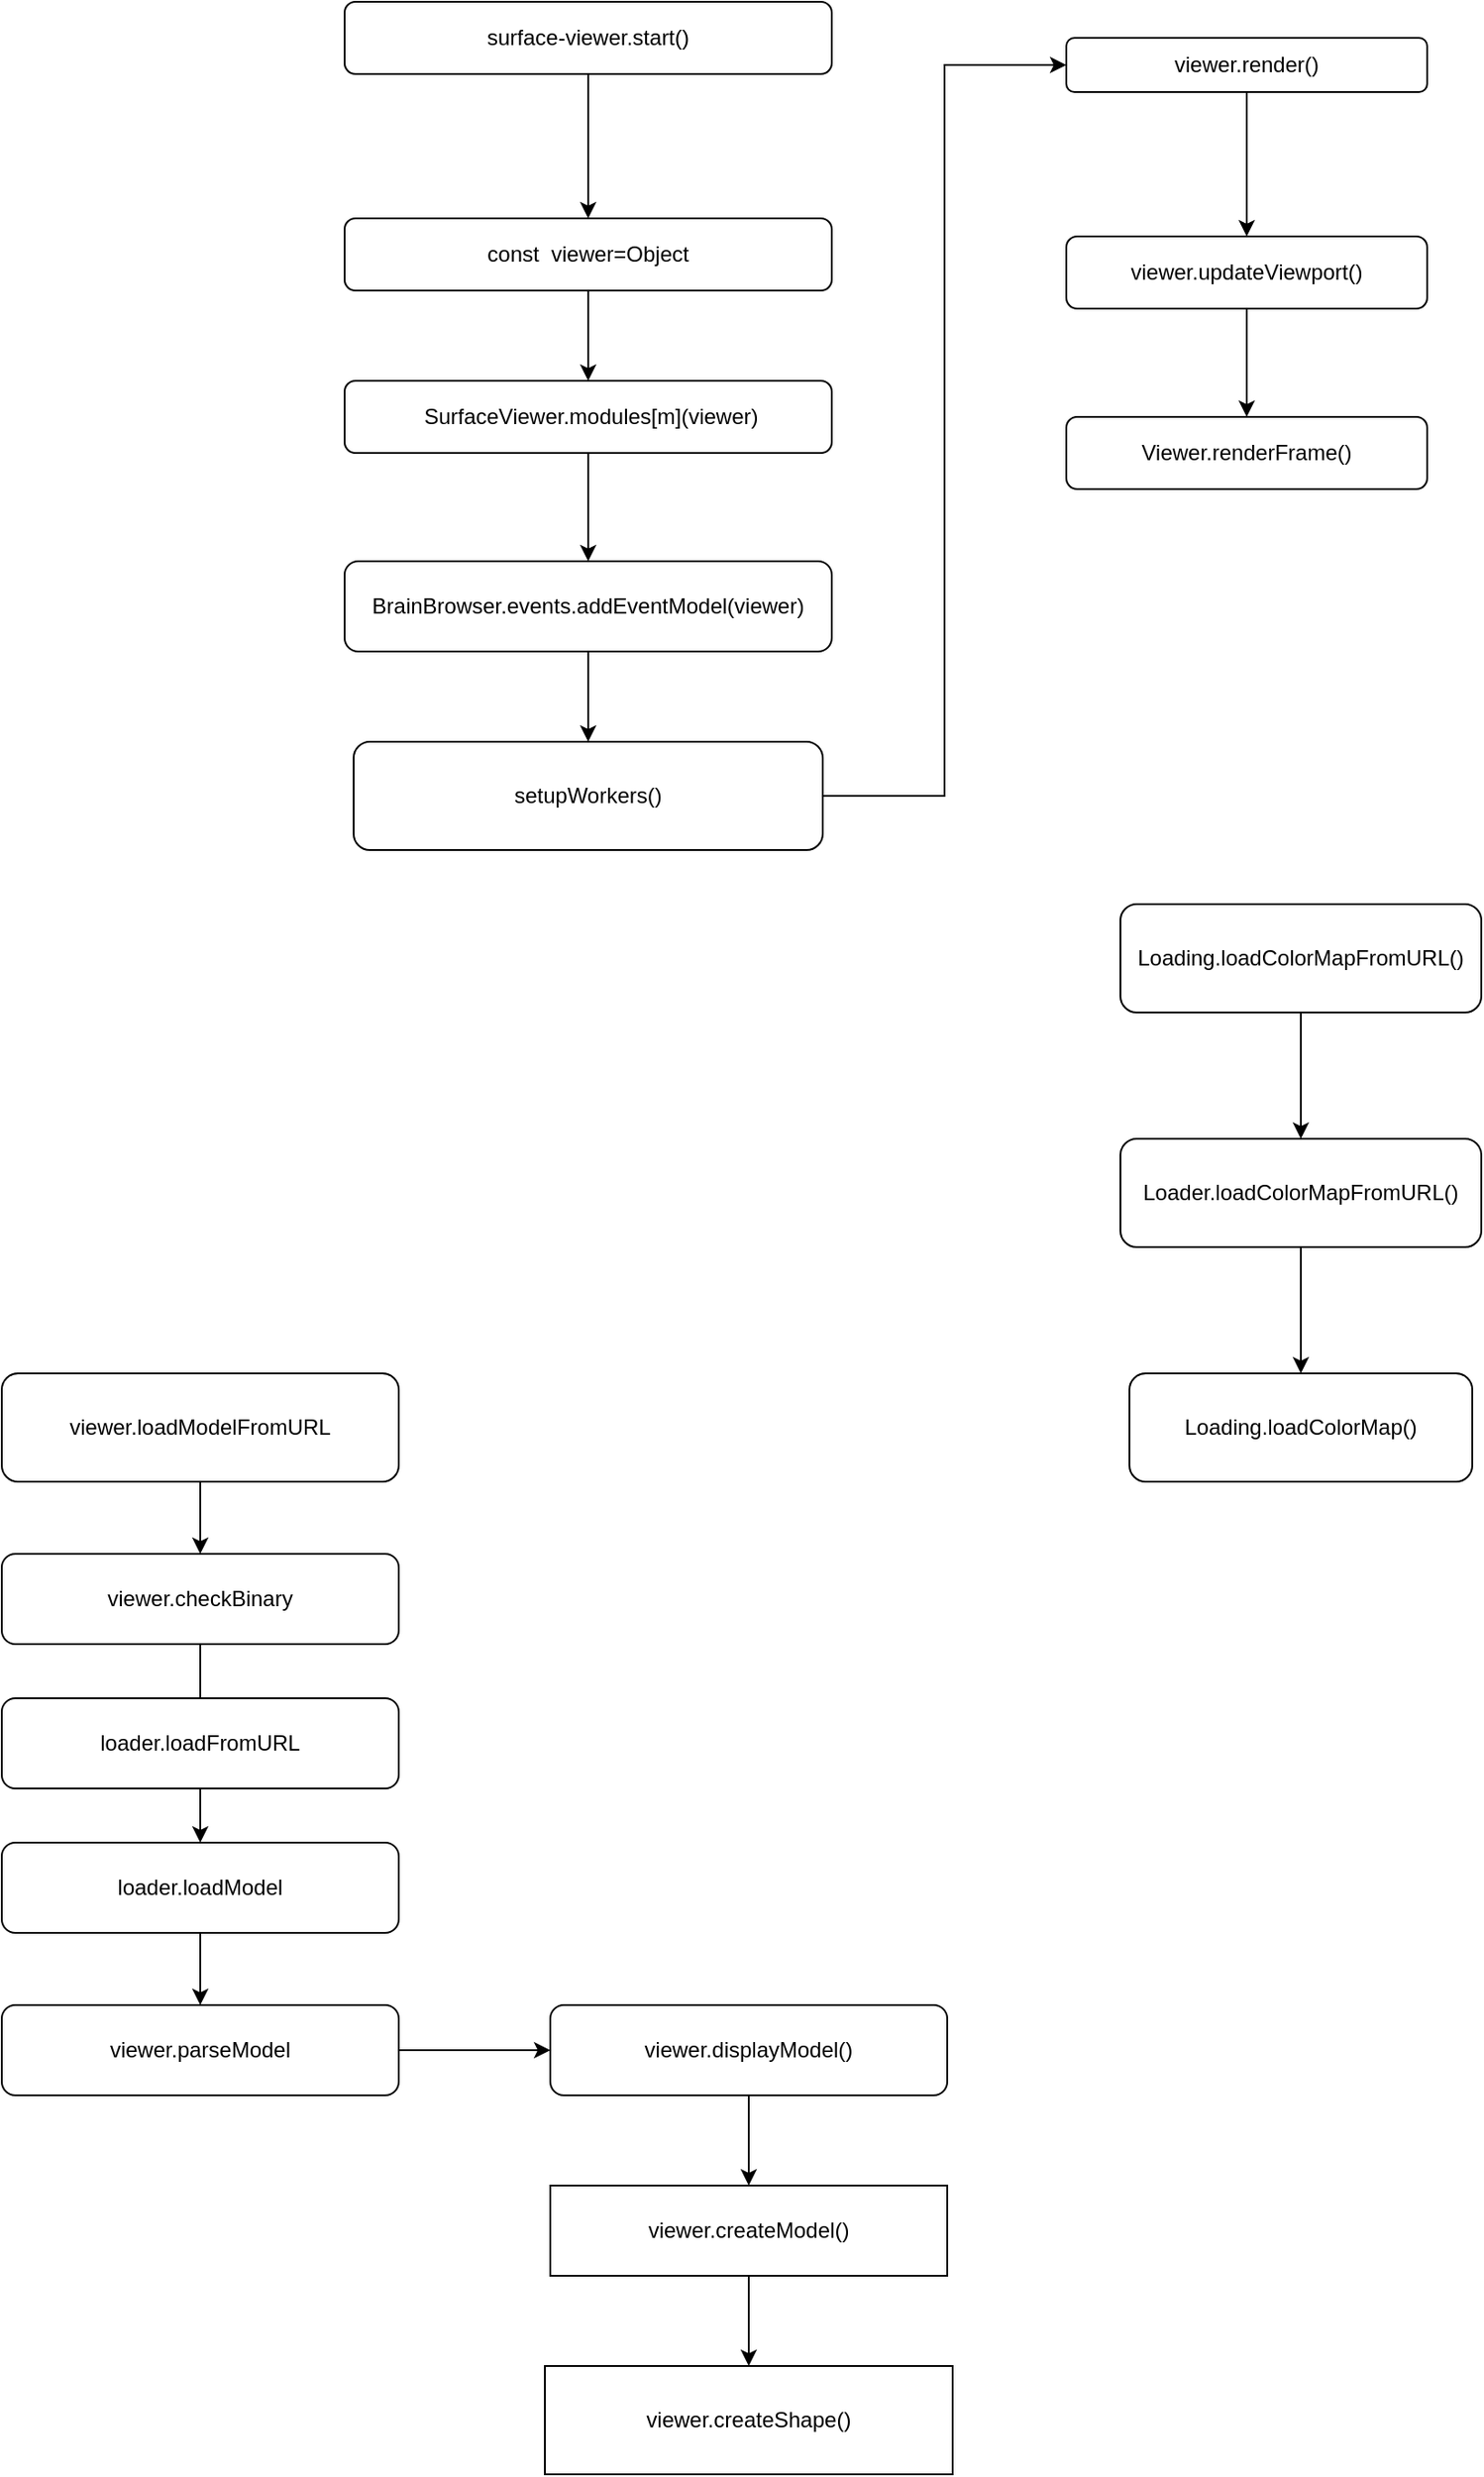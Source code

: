 <mxfile version="14.6.6" type="github">
  <diagram id="wNDRNWGlTt4SGnnsCUoE" name="第 1 页">
    <mxGraphModel dx="1879" dy="691" grid="1" gridSize="10" guides="1" tooltips="1" connect="1" arrows="1" fold="1" page="1" pageScale="1" pageWidth="827" pageHeight="1169" math="0" shadow="0">
      <root>
        <mxCell id="0" />
        <mxCell id="1" parent="0" />
        <mxCell id="Txw6OeAGNiyMfa0OkUyP-19" value="" style="edgeStyle=orthogonalEdgeStyle;rounded=0;orthogonalLoop=1;jettySize=auto;html=1;" edge="1" parent="1" source="Txw6OeAGNiyMfa0OkUyP-11" target="Txw6OeAGNiyMfa0OkUyP-12">
          <mxGeometry relative="1" as="geometry" />
        </mxCell>
        <mxCell id="Txw6OeAGNiyMfa0OkUyP-11" value="surface-viewer.start()" style="rounded=1;whiteSpace=wrap;html=1;" vertex="1" parent="1">
          <mxGeometry x="100" y="40" width="270" height="40" as="geometry" />
        </mxCell>
        <mxCell id="Txw6OeAGNiyMfa0OkUyP-21" value="" style="edgeStyle=orthogonalEdgeStyle;rounded=0;orthogonalLoop=1;jettySize=auto;html=1;" edge="1" parent="1" source="Txw6OeAGNiyMfa0OkUyP-12" target="Txw6OeAGNiyMfa0OkUyP-13">
          <mxGeometry relative="1" as="geometry" />
        </mxCell>
        <mxCell id="Txw6OeAGNiyMfa0OkUyP-12" value="const&amp;nbsp;&amp;nbsp;viewer=Object" style="rounded=1;whiteSpace=wrap;html=1;" vertex="1" parent="1">
          <mxGeometry x="100" y="160" width="270" height="40" as="geometry" />
        </mxCell>
        <mxCell id="Txw6OeAGNiyMfa0OkUyP-22" value="" style="edgeStyle=orthogonalEdgeStyle;rounded=0;orthogonalLoop=1;jettySize=auto;html=1;" edge="1" parent="1" source="Txw6OeAGNiyMfa0OkUyP-13" target="Txw6OeAGNiyMfa0OkUyP-14">
          <mxGeometry relative="1" as="geometry" />
        </mxCell>
        <mxCell id="Txw6OeAGNiyMfa0OkUyP-13" value="&amp;nbsp;SurfaceViewer.modules[m](viewer)" style="rounded=1;whiteSpace=wrap;html=1;" vertex="1" parent="1">
          <mxGeometry x="100" y="250" width="270" height="40" as="geometry" />
        </mxCell>
        <mxCell id="Txw6OeAGNiyMfa0OkUyP-23" value="" style="edgeStyle=orthogonalEdgeStyle;rounded=0;orthogonalLoop=1;jettySize=auto;html=1;" edge="1" parent="1" source="Txw6OeAGNiyMfa0OkUyP-14" target="Txw6OeAGNiyMfa0OkUyP-15">
          <mxGeometry relative="1" as="geometry" />
        </mxCell>
        <mxCell id="Txw6OeAGNiyMfa0OkUyP-14" value="BrainBrowser.events.addEventModel(viewer)" style="rounded=1;whiteSpace=wrap;html=1;" vertex="1" parent="1">
          <mxGeometry x="100" y="350" width="270" height="50" as="geometry" />
        </mxCell>
        <mxCell id="Txw6OeAGNiyMfa0OkUyP-24" style="edgeStyle=orthogonalEdgeStyle;rounded=0;orthogonalLoop=1;jettySize=auto;html=1;entryX=0;entryY=0.5;entryDx=0;entryDy=0;" edge="1" parent="1" source="Txw6OeAGNiyMfa0OkUyP-15" target="Txw6OeAGNiyMfa0OkUyP-16">
          <mxGeometry relative="1" as="geometry" />
        </mxCell>
        <mxCell id="Txw6OeAGNiyMfa0OkUyP-15" value="setupWorkers()" style="rounded=1;whiteSpace=wrap;html=1;" vertex="1" parent="1">
          <mxGeometry x="105" y="450" width="260" height="60" as="geometry" />
        </mxCell>
        <mxCell id="Txw6OeAGNiyMfa0OkUyP-25" value="" style="edgeStyle=orthogonalEdgeStyle;rounded=0;orthogonalLoop=1;jettySize=auto;html=1;" edge="1" parent="1" source="Txw6OeAGNiyMfa0OkUyP-16" target="Txw6OeAGNiyMfa0OkUyP-17">
          <mxGeometry relative="1" as="geometry" />
        </mxCell>
        <mxCell id="Txw6OeAGNiyMfa0OkUyP-16" value="viewer.render()" style="rounded=1;whiteSpace=wrap;html=1;" vertex="1" parent="1">
          <mxGeometry x="500" y="60" width="200" height="30" as="geometry" />
        </mxCell>
        <mxCell id="Txw6OeAGNiyMfa0OkUyP-27" value="" style="edgeStyle=orthogonalEdgeStyle;rounded=0;orthogonalLoop=1;jettySize=auto;html=1;" edge="1" parent="1" source="Txw6OeAGNiyMfa0OkUyP-17" target="Txw6OeAGNiyMfa0OkUyP-26">
          <mxGeometry relative="1" as="geometry" />
        </mxCell>
        <mxCell id="Txw6OeAGNiyMfa0OkUyP-17" value="viewer.updateViewport()" style="rounded=1;whiteSpace=wrap;html=1;" vertex="1" parent="1">
          <mxGeometry x="500" y="170" width="200" height="40" as="geometry" />
        </mxCell>
        <mxCell id="Txw6OeAGNiyMfa0OkUyP-26" value="Viewer.renderFrame()" style="rounded=1;whiteSpace=wrap;html=1;" vertex="1" parent="1">
          <mxGeometry x="500" y="270" width="200" height="40" as="geometry" />
        </mxCell>
        <mxCell id="Txw6OeAGNiyMfa0OkUyP-31" style="edgeStyle=orthogonalEdgeStyle;rounded=0;orthogonalLoop=1;jettySize=auto;html=1;" edge="1" parent="1" source="Txw6OeAGNiyMfa0OkUyP-28" target="Txw6OeAGNiyMfa0OkUyP-29">
          <mxGeometry relative="1" as="geometry" />
        </mxCell>
        <mxCell id="Txw6OeAGNiyMfa0OkUyP-28" value="Loading.loadColorMapFromURL()" style="rounded=1;whiteSpace=wrap;html=1;" vertex="1" parent="1">
          <mxGeometry x="530" y="540" width="200" height="60" as="geometry" />
        </mxCell>
        <mxCell id="Txw6OeAGNiyMfa0OkUyP-33" style="edgeStyle=orthogonalEdgeStyle;rounded=0;orthogonalLoop=1;jettySize=auto;html=1;" edge="1" parent="1" source="Txw6OeAGNiyMfa0OkUyP-29" target="Txw6OeAGNiyMfa0OkUyP-32">
          <mxGeometry relative="1" as="geometry" />
        </mxCell>
        <mxCell id="Txw6OeAGNiyMfa0OkUyP-29" value="Loader.loadColorMapFromURL()" style="rounded=1;whiteSpace=wrap;html=1;" vertex="1" parent="1">
          <mxGeometry x="530" y="670" width="200" height="60" as="geometry" />
        </mxCell>
        <mxCell id="Txw6OeAGNiyMfa0OkUyP-32" value="Loading.loadColorMap()" style="rounded=1;whiteSpace=wrap;html=1;" vertex="1" parent="1">
          <mxGeometry x="535" y="800" width="190" height="60" as="geometry" />
        </mxCell>
        <mxCell id="Txw6OeAGNiyMfa0OkUyP-38" value="" style="edgeStyle=orthogonalEdgeStyle;rounded=0;orthogonalLoop=1;jettySize=auto;html=1;" edge="1" parent="1" source="Txw6OeAGNiyMfa0OkUyP-1" target="Txw6OeAGNiyMfa0OkUyP-2">
          <mxGeometry relative="1" as="geometry" />
        </mxCell>
        <mxCell id="Txw6OeAGNiyMfa0OkUyP-1" value="viewer.loadModelFromURL" style="rounded=1;whiteSpace=wrap;html=1;" vertex="1" parent="1">
          <mxGeometry x="-90" y="800" width="220" height="60" as="geometry" />
        </mxCell>
        <mxCell id="Txw6OeAGNiyMfa0OkUyP-39" value="" style="edgeStyle=orthogonalEdgeStyle;rounded=0;orthogonalLoop=1;jettySize=auto;html=1;" edge="1" parent="1" source="Txw6OeAGNiyMfa0OkUyP-2" target="Txw6OeAGNiyMfa0OkUyP-4">
          <mxGeometry relative="1" as="geometry" />
        </mxCell>
        <mxCell id="Txw6OeAGNiyMfa0OkUyP-2" value="viewer.checkBinary" style="rounded=1;whiteSpace=wrap;html=1;" vertex="1" parent="1">
          <mxGeometry x="-90" y="900" width="220" height="50" as="geometry" />
        </mxCell>
        <mxCell id="Txw6OeAGNiyMfa0OkUyP-3" value="loader.loadFromURL" style="rounded=1;whiteSpace=wrap;html=1;" vertex="1" parent="1">
          <mxGeometry x="-90" y="980" width="220" height="50" as="geometry" />
        </mxCell>
        <mxCell id="Txw6OeAGNiyMfa0OkUyP-40" value="" style="edgeStyle=orthogonalEdgeStyle;rounded=0;orthogonalLoop=1;jettySize=auto;html=1;" edge="1" parent="1" source="Txw6OeAGNiyMfa0OkUyP-4" target="Txw6OeAGNiyMfa0OkUyP-8">
          <mxGeometry relative="1" as="geometry" />
        </mxCell>
        <mxCell id="Txw6OeAGNiyMfa0OkUyP-4" value="loader.loadModel" style="rounded=1;whiteSpace=wrap;html=1;" vertex="1" parent="1">
          <mxGeometry x="-90" y="1060" width="220" height="50" as="geometry" />
        </mxCell>
        <mxCell id="Txw6OeAGNiyMfa0OkUyP-41" value="" style="edgeStyle=orthogonalEdgeStyle;rounded=0;orthogonalLoop=1;jettySize=auto;html=1;" edge="1" parent="1" source="Txw6OeAGNiyMfa0OkUyP-8" target="Txw6OeAGNiyMfa0OkUyP-10">
          <mxGeometry relative="1" as="geometry" />
        </mxCell>
        <mxCell id="Txw6OeAGNiyMfa0OkUyP-8" value="viewer.parseModel&lt;span style=&quot;color: rgba(0 , 0 , 0 , 0) ; font-family: monospace ; font-size: 0px&quot;&gt;%3CmxGraphModel%3E%3Croot%3E%3CmxCell%20id%3D%220%22%2F%3E%3CmxCell%20id%3D%221%22%20parent%3D%220%22%2F%3E%3CmxCell%20id%3D%222%22%20value%3D%22viewer.loadModel%22%20style%3D%22rounded%3D1%3BwhiteSpace%3Dwrap%3Bhtml%3D1%3B%22%20vertex%3D%221%22%20parent%3D%221%22%3E%3CmxGeometry%20x%3D%22110%22%20y%3D%22860%22%20width%3D%22220%22%20height%3D%2250%22%20as%3D%22geometry%22%2F%3E%3C%2FmxCell%3E%3C%2Froot%3E%3C%2FmxGraphModel%3E&lt;/span&gt;" style="rounded=1;whiteSpace=wrap;html=1;" vertex="1" parent="1">
          <mxGeometry x="-90" y="1150" width="220" height="50" as="geometry" />
        </mxCell>
        <mxCell id="Txw6OeAGNiyMfa0OkUyP-42" value="" style="edgeStyle=orthogonalEdgeStyle;rounded=0;orthogonalLoop=1;jettySize=auto;html=1;" edge="1" parent="1" source="Txw6OeAGNiyMfa0OkUyP-10" target="Txw6OeAGNiyMfa0OkUyP-36">
          <mxGeometry relative="1" as="geometry" />
        </mxCell>
        <mxCell id="Txw6OeAGNiyMfa0OkUyP-10" value="viewer.displayModel()" style="rounded=1;whiteSpace=wrap;html=1;" vertex="1" parent="1">
          <mxGeometry x="214" y="1150" width="220" height="50" as="geometry" />
        </mxCell>
        <mxCell id="Txw6OeAGNiyMfa0OkUyP-43" value="" style="edgeStyle=orthogonalEdgeStyle;rounded=0;orthogonalLoop=1;jettySize=auto;html=1;" edge="1" parent="1" source="Txw6OeAGNiyMfa0OkUyP-36" target="Txw6OeAGNiyMfa0OkUyP-37">
          <mxGeometry relative="1" as="geometry" />
        </mxCell>
        <mxCell id="Txw6OeAGNiyMfa0OkUyP-36" value="viewer.createModel()" style="rounded=2;whiteSpace=wrap;html=1;" vertex="1" parent="1">
          <mxGeometry x="214" y="1250" width="220" height="50" as="geometry" />
        </mxCell>
        <mxCell id="Txw6OeAGNiyMfa0OkUyP-37" value="viewer.createShape()&lt;span style=&quot;color: rgba(0 , 0 , 0 , 0) ; font-family: monospace ; font-size: 0px&quot;&gt;%3CmxGraphModel%3E%3Croot%3E%3CmxCell%20id%3D%220%22%2F%3E%3CmxCell%20id%3D%221%22%20parent%3D%220%22%2F%3E%3CmxCell%20id%3D%222%22%20value%3D%22viewer.displayModel%22%20style%3D%22rounded%3D1%3BwhiteSpace%3Dwrap%3Bhtml%3D1%3B%22%20vertex%3D%221%22%20parent%3D%221%22%3E%3CmxGeometry%20x%3D%22214%22%20y%3D%221150%22%20width%3D%22220%22%20height%3D%2250%22%20as%3D%22geometry%22%2F%3E%3C%2FmxCell%3E%3C%2Froot%3E%3C%2FmxGraphModel%3E&lt;/span&gt;" style="rounded=2;whiteSpace=wrap;html=1;" vertex="1" parent="1">
          <mxGeometry x="211" y="1350" width="226" height="60" as="geometry" />
        </mxCell>
      </root>
    </mxGraphModel>
  </diagram>
</mxfile>
